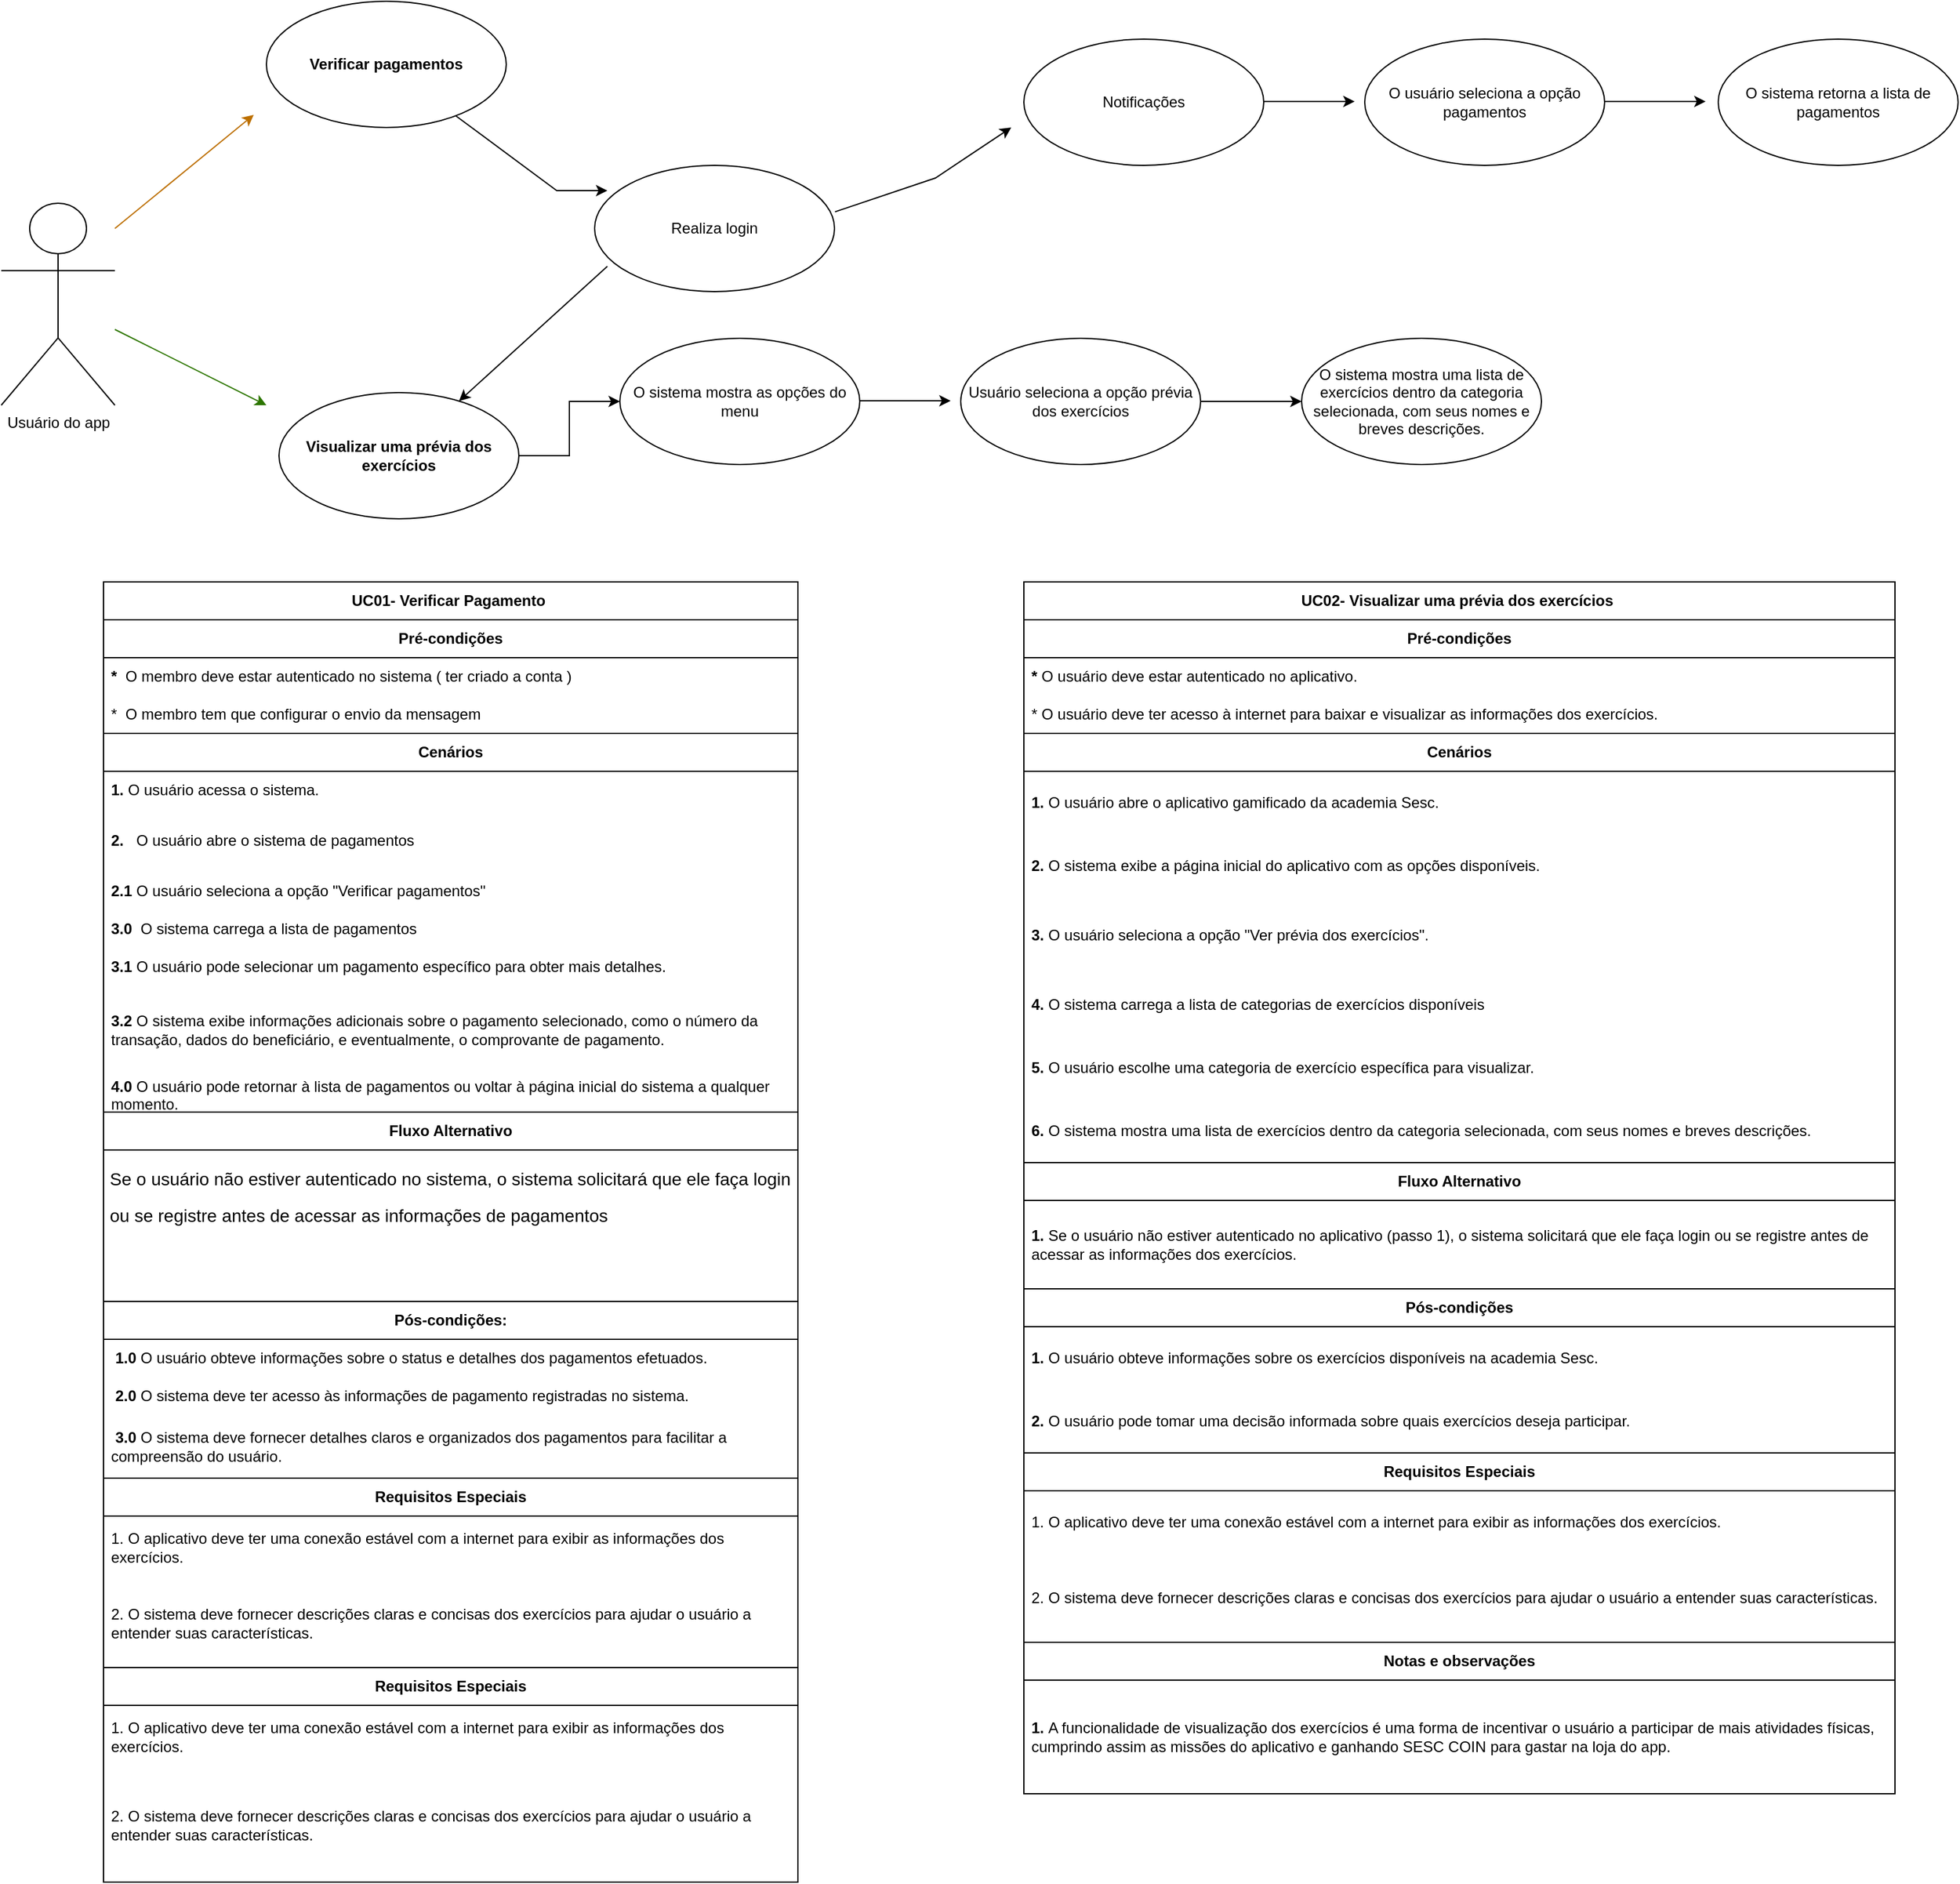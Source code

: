 <mxfile version="21.6.6" type="github">
  <diagram name="Page-1" id="e7e014a7-5840-1c2e-5031-d8a46d1fe8dd">
    <mxGraphModel dx="2100" dy="1894" grid="1" gridSize="10" guides="1" tooltips="1" connect="1" arrows="1" fold="1" page="1" pageScale="1" pageWidth="1169" pageHeight="826" background="none" math="0" shadow="0">
      <root>
        <mxCell id="0" />
        <mxCell id="1" parent="0" />
        <mxCell id="9mMzv8kGYhpnHZXloyjv-41" value="Usuário do app" style="shape=umlActor;verticalLabelPosition=bottom;verticalAlign=top;html=1;outlineConnect=0;" vertex="1" parent="1">
          <mxGeometry x="20" y="-620" width="90" height="160" as="geometry" />
        </mxCell>
        <mxCell id="9mMzv8kGYhpnHZXloyjv-53" value="&lt;b&gt;Verificar pagamentos&lt;/b&gt;" style="ellipse;whiteSpace=wrap;html=1;" vertex="1" parent="1">
          <mxGeometry x="230" y="-780" width="190" height="100" as="geometry" />
        </mxCell>
        <mxCell id="9mMzv8kGYhpnHZXloyjv-150" value="Realiza login" style="ellipse;whiteSpace=wrap;html=1;" vertex="1" parent="1">
          <mxGeometry x="490" y="-650" width="190" height="100" as="geometry" />
        </mxCell>
        <mxCell id="9mMzv8kGYhpnHZXloyjv-188" value="" style="edgeStyle=orthogonalEdgeStyle;rounded=0;orthogonalLoop=1;jettySize=auto;html=1;" edge="1" parent="1" source="9mMzv8kGYhpnHZXloyjv-176" target="9mMzv8kGYhpnHZXloyjv-179">
          <mxGeometry relative="1" as="geometry" />
        </mxCell>
        <mxCell id="9mMzv8kGYhpnHZXloyjv-190" value="" style="edgeStyle=orthogonalEdgeStyle;rounded=0;orthogonalLoop=1;jettySize=auto;html=1;" edge="1" parent="1">
          <mxGeometry relative="1" as="geometry">
            <mxPoint x="1290" y="-700.63" as="sourcePoint" />
            <mxPoint x="1370" y="-700.63" as="targetPoint" />
          </mxGeometry>
        </mxCell>
        <mxCell id="9mMzv8kGYhpnHZXloyjv-176" value="Usuário seleciona a opção prévia dos exercícios" style="ellipse;whiteSpace=wrap;html=1;" vertex="1" parent="1">
          <mxGeometry x="780" y="-513" width="190" height="100" as="geometry" />
        </mxCell>
        <mxCell id="9mMzv8kGYhpnHZXloyjv-179" value="O sistema mostra uma lista de exercícios dentro da categoria selecionada, com seus nomes e breves descrições." style="ellipse;whiteSpace=wrap;html=1;" vertex="1" parent="1">
          <mxGeometry x="1050" y="-513" width="190" height="100" as="geometry" />
        </mxCell>
        <mxCell id="9mMzv8kGYhpnHZXloyjv-174" value="O sistema mostra as opções do menu" style="ellipse;whiteSpace=wrap;html=1;" vertex="1" parent="1">
          <mxGeometry x="510" y="-513" width="190" height="100" as="geometry" />
        </mxCell>
        <mxCell id="9mMzv8kGYhpnHZXloyjv-153" value="Notificações" style="ellipse;whiteSpace=wrap;html=1;" vertex="1" parent="1">
          <mxGeometry x="830" y="-750" width="190" height="100" as="geometry" />
        </mxCell>
        <mxCell id="9mMzv8kGYhpnHZXloyjv-186" value="O usuário seleciona a opção pagamentos" style="ellipse;whiteSpace=wrap;html=1;" vertex="1" parent="1">
          <mxGeometry x="1100" y="-750" width="190" height="100" as="geometry" />
        </mxCell>
        <mxCell id="9mMzv8kGYhpnHZXloyjv-187" value="O sistema retorna a lista de pagamentos" style="ellipse;whiteSpace=wrap;html=1;" vertex="1" parent="1">
          <mxGeometry x="1380" y="-750" width="190" height="100" as="geometry" />
        </mxCell>
        <mxCell id="9mMzv8kGYhpnHZXloyjv-77" value="&lt;b&gt;UC02- Visualizar uma prévia dos exercícios&amp;nbsp;&lt;/b&gt;" style="swimlane;fontStyle=0;childLayout=stackLayout;horizontal=1;startSize=30;horizontalStack=0;resizeParent=1;resizeParentMax=0;resizeLast=0;collapsible=1;marginBottom=0;whiteSpace=wrap;html=1;" vertex="1" parent="1">
          <mxGeometry x="830" y="-320" width="690" height="960" as="geometry">
            <mxRectangle x="350" y="-340" width="60" height="30" as="alternateBounds" />
          </mxGeometry>
        </mxCell>
        <mxCell id="9mMzv8kGYhpnHZXloyjv-103" value="&lt;b&gt;Pré-condições&lt;/b&gt;" style="swimlane;fontStyle=0;childLayout=stackLayout;horizontal=1;startSize=30;horizontalStack=0;resizeParent=1;resizeParentMax=0;resizeLast=0;collapsible=1;marginBottom=0;whiteSpace=wrap;html=1;align=center;" vertex="1" parent="9mMzv8kGYhpnHZXloyjv-77">
          <mxGeometry y="30" width="690" height="930" as="geometry">
            <mxRectangle y="30" width="340" height="30" as="alternateBounds" />
          </mxGeometry>
        </mxCell>
        <mxCell id="9mMzv8kGYhpnHZXloyjv-104" value="&lt;b&gt;*&amp;nbsp;&lt;/b&gt;O usuário deve estar autenticado no aplicativo." style="text;strokeColor=none;fillColor=none;align=left;verticalAlign=middle;spacingLeft=4;spacingRight=4;overflow=hidden;points=[[0,0.5],[1,0.5]];portConstraint=eastwest;rotatable=0;whiteSpace=wrap;html=1;" vertex="1" parent="9mMzv8kGYhpnHZXloyjv-103">
          <mxGeometry y="30" width="690" height="30" as="geometry" />
        </mxCell>
        <mxCell id="9mMzv8kGYhpnHZXloyjv-105" value="*&amp;nbsp;O usuário deve ter acesso à internet para baixar e visualizar as informações dos exercícios." style="text;strokeColor=none;fillColor=none;align=left;verticalAlign=middle;spacingLeft=4;spacingRight=4;overflow=hidden;points=[[0,0.5],[1,0.5]];portConstraint=eastwest;rotatable=0;whiteSpace=wrap;html=1;" vertex="1" parent="9mMzv8kGYhpnHZXloyjv-103">
          <mxGeometry y="60" width="690" height="30" as="geometry" />
        </mxCell>
        <mxCell id="9mMzv8kGYhpnHZXloyjv-113" value="&lt;b style=&quot;border-color: var(--border-color); text-align: left;&quot;&gt;Cenários&lt;/b&gt;" style="swimlane;fontStyle=0;childLayout=stackLayout;horizontal=1;startSize=30;horizontalStack=0;resizeParent=1;resizeParentMax=0;resizeLast=0;collapsible=1;marginBottom=0;whiteSpace=wrap;html=1;" vertex="1" parent="9mMzv8kGYhpnHZXloyjv-103">
          <mxGeometry y="90" width="690" height="840" as="geometry">
            <mxRectangle y="120" width="340" height="30" as="alternateBounds" />
          </mxGeometry>
        </mxCell>
        <mxCell id="9mMzv8kGYhpnHZXloyjv-114" value="&lt;b&gt;1.&amp;nbsp;&lt;/b&gt;O usuário abre o aplicativo gamificado da academia Sesc." style="text;strokeColor=none;fillColor=none;align=left;verticalAlign=middle;spacingLeft=4;spacingRight=4;overflow=hidden;points=[[0,0.5],[1,0.5]];portConstraint=eastwest;rotatable=0;whiteSpace=wrap;html=1;" vertex="1" parent="9mMzv8kGYhpnHZXloyjv-113">
          <mxGeometry y="30" width="690" height="50" as="geometry" />
        </mxCell>
        <mxCell id="9mMzv8kGYhpnHZXloyjv-115" value="&lt;b&gt;2. &lt;/b&gt;O sistema exibe a página inicial do aplicativo com as opções disponíveis." style="text;strokeColor=none;fillColor=none;align=left;verticalAlign=middle;spacingLeft=4;spacingRight=4;overflow=hidden;points=[[0,0.5],[1,0.5]];portConstraint=eastwest;rotatable=0;whiteSpace=wrap;html=1;" vertex="1" parent="9mMzv8kGYhpnHZXloyjv-113">
          <mxGeometry y="80" width="690" height="50" as="geometry" />
        </mxCell>
        <mxCell id="9mMzv8kGYhpnHZXloyjv-116" value="&lt;b&gt;3.&lt;/b&gt; O usuário seleciona a opção &quot;Ver prévia dos exercícios&quot;." style="text;strokeColor=none;fillColor=none;align=left;verticalAlign=middle;spacingLeft=4;spacingRight=4;overflow=hidden;points=[[0,0.5],[1,0.5]];portConstraint=eastwest;rotatable=0;whiteSpace=wrap;html=1;" vertex="1" parent="9mMzv8kGYhpnHZXloyjv-113">
          <mxGeometry y="130" width="690" height="60" as="geometry" />
        </mxCell>
        <mxCell id="9mMzv8kGYhpnHZXloyjv-156" value="&lt;b&gt;4.&lt;/b&gt; O sistema carrega a lista de categorias de exercícios disponíveis" style="text;strokeColor=none;fillColor=none;align=left;verticalAlign=middle;spacingLeft=4;spacingRight=4;overflow=hidden;points=[[0,0.5],[1,0.5]];portConstraint=eastwest;rotatable=0;whiteSpace=wrap;html=1;" vertex="1" parent="9mMzv8kGYhpnHZXloyjv-113">
          <mxGeometry y="190" width="690" height="50" as="geometry" />
        </mxCell>
        <mxCell id="9mMzv8kGYhpnHZXloyjv-157" value="&lt;b&gt;5.&amp;nbsp;&lt;/b&gt;O usuário escolhe uma categoria de exercício específica para visualizar." style="text;strokeColor=none;fillColor=none;align=left;verticalAlign=middle;spacingLeft=4;spacingRight=4;overflow=hidden;points=[[0,0.5],[1,0.5]];portConstraint=eastwest;rotatable=0;whiteSpace=wrap;html=1;" vertex="1" parent="9mMzv8kGYhpnHZXloyjv-113">
          <mxGeometry y="240" width="690" height="50" as="geometry" />
        </mxCell>
        <mxCell id="9mMzv8kGYhpnHZXloyjv-158" value="&lt;b&gt;6. &lt;/b&gt;O sistema mostra uma lista de exercícios dentro da categoria selecionada, com seus nomes e breves descrições." style="text;strokeColor=none;fillColor=none;align=left;verticalAlign=middle;spacingLeft=4;spacingRight=4;overflow=hidden;points=[[0,0.5],[1,0.5]];portConstraint=eastwest;rotatable=0;whiteSpace=wrap;html=1;" vertex="1" parent="9mMzv8kGYhpnHZXloyjv-113">
          <mxGeometry y="290" width="690" height="50" as="geometry" />
        </mxCell>
        <mxCell id="9mMzv8kGYhpnHZXloyjv-159" value="&lt;b&gt;Fluxo Alternativo&lt;/b&gt;" style="swimlane;fontStyle=0;childLayout=stackLayout;horizontal=1;startSize=30;horizontalStack=0;resizeParent=1;resizeParentMax=0;resizeLast=0;collapsible=1;marginBottom=0;whiteSpace=wrap;html=1;" vertex="1" parent="9mMzv8kGYhpnHZXloyjv-113">
          <mxGeometry y="340" width="690" height="500" as="geometry" />
        </mxCell>
        <mxCell id="9mMzv8kGYhpnHZXloyjv-160" value="&lt;b&gt;1.&lt;/b&gt; Se o usuário não estiver autenticado no aplicativo (passo 1), o sistema solicitará que ele faça login ou se registre antes de acessar as informações dos exercícios." style="text;strokeColor=none;fillColor=none;align=left;verticalAlign=middle;spacingLeft=4;spacingRight=4;overflow=hidden;points=[[0,0.5],[1,0.5]];portConstraint=eastwest;rotatable=0;whiteSpace=wrap;html=1;" vertex="1" parent="9mMzv8kGYhpnHZXloyjv-159">
          <mxGeometry y="30" width="690" height="70" as="geometry" />
        </mxCell>
        <mxCell id="9mMzv8kGYhpnHZXloyjv-163" value="&lt;b&gt;Pós-condições&lt;/b&gt;" style="swimlane;fontStyle=0;childLayout=stackLayout;horizontal=1;startSize=30;horizontalStack=0;resizeParent=1;resizeParentMax=0;resizeLast=0;collapsible=1;marginBottom=0;whiteSpace=wrap;html=1;" vertex="1" parent="9mMzv8kGYhpnHZXloyjv-159">
          <mxGeometry y="100" width="690" height="400" as="geometry" />
        </mxCell>
        <mxCell id="9mMzv8kGYhpnHZXloyjv-164" value="&lt;b&gt;1.&lt;/b&gt; O usuário obteve informações sobre os exercícios disponíveis na academia Sesc." style="text;strokeColor=none;fillColor=none;align=left;verticalAlign=middle;spacingLeft=4;spacingRight=4;overflow=hidden;points=[[0,0.5],[1,0.5]];portConstraint=eastwest;rotatable=0;whiteSpace=wrap;html=1;fontStyle=0" vertex="1" parent="9mMzv8kGYhpnHZXloyjv-163">
          <mxGeometry y="30" width="690" height="50" as="geometry" />
        </mxCell>
        <mxCell id="9mMzv8kGYhpnHZXloyjv-165" value="&lt;b&gt;2. &lt;/b&gt;O usuário pode tomar uma decisão informada sobre quais exercícios deseja participar." style="text;strokeColor=none;fillColor=none;align=left;verticalAlign=middle;spacingLeft=4;spacingRight=4;overflow=hidden;points=[[0,0.5],[1,0.5]];portConstraint=eastwest;rotatable=0;whiteSpace=wrap;html=1;" vertex="1" parent="9mMzv8kGYhpnHZXloyjv-163">
          <mxGeometry y="80" width="690" height="50" as="geometry" />
        </mxCell>
        <mxCell id="9mMzv8kGYhpnHZXloyjv-167" value="&lt;b&gt;Requisitos Especiais&lt;/b&gt;" style="swimlane;fontStyle=0;childLayout=stackLayout;horizontal=1;startSize=30;horizontalStack=0;resizeParent=1;resizeParentMax=0;resizeLast=0;collapsible=1;marginBottom=0;whiteSpace=wrap;html=1;" vertex="1" parent="9mMzv8kGYhpnHZXloyjv-163">
          <mxGeometry y="130" width="690" height="270" as="geometry" />
        </mxCell>
        <mxCell id="9mMzv8kGYhpnHZXloyjv-168" value="1.&amp;nbsp;O aplicativo deve ter uma conexão estável com a internet para exibir as informações dos exercícios." style="text;strokeColor=none;fillColor=none;align=left;verticalAlign=middle;spacingLeft=4;spacingRight=4;overflow=hidden;points=[[0,0.5],[1,0.5]];portConstraint=eastwest;rotatable=0;whiteSpace=wrap;html=1;" vertex="1" parent="9mMzv8kGYhpnHZXloyjv-167">
          <mxGeometry y="30" width="690" height="50" as="geometry" />
        </mxCell>
        <mxCell id="9mMzv8kGYhpnHZXloyjv-169" value="2.&amp;nbsp;O sistema deve fornecer descrições claras e concisas dos exercícios para ajudar o usuário a entender suas características." style="text;strokeColor=none;fillColor=none;align=left;verticalAlign=middle;spacingLeft=4;spacingRight=4;overflow=hidden;points=[[0,0.5],[1,0.5]];portConstraint=eastwest;rotatable=0;whiteSpace=wrap;html=1;" vertex="1" parent="9mMzv8kGYhpnHZXloyjv-167">
          <mxGeometry y="80" width="690" height="70" as="geometry" />
        </mxCell>
        <mxCell id="9mMzv8kGYhpnHZXloyjv-182" value="&lt;b&gt;Notas e observações&lt;/b&gt;" style="swimlane;fontStyle=0;childLayout=stackLayout;horizontal=1;startSize=30;horizontalStack=0;resizeParent=1;resizeParentMax=0;resizeLast=0;collapsible=1;marginBottom=0;whiteSpace=wrap;html=1;" vertex="1" parent="9mMzv8kGYhpnHZXloyjv-167">
          <mxGeometry y="150" width="690" height="120" as="geometry" />
        </mxCell>
        <mxCell id="9mMzv8kGYhpnHZXloyjv-183" value="&lt;b&gt;1.&lt;/b&gt;&amp;nbsp;A funcionalidade de visualização dos exercícios é uma forma de incentivar o usuário a participar de mais atividades físicas, cumprindo assim as missões do aplicativo e ganhando SESC COIN para gastar na loja do app." style="text;strokeColor=none;fillColor=none;align=left;verticalAlign=middle;spacingLeft=4;spacingRight=4;overflow=hidden;points=[[0,0.5],[1,0.5]];portConstraint=eastwest;rotatable=0;whiteSpace=wrap;html=1;" vertex="1" parent="9mMzv8kGYhpnHZXloyjv-182">
          <mxGeometry y="30" width="690" height="90" as="geometry" />
        </mxCell>
        <mxCell id="9mMzv8kGYhpnHZXloyjv-87" value="" style="endArrow=classic;html=1;rounded=0;fillColor=#60a917;strokeColor=#2D7600;" edge="1" parent="1">
          <mxGeometry width="50" height="50" relative="1" as="geometry">
            <mxPoint x="110" y="-520" as="sourcePoint" />
            <mxPoint x="230" y="-460" as="targetPoint" />
          </mxGeometry>
        </mxCell>
        <mxCell id="9mMzv8kGYhpnHZXloyjv-88" value="" style="endArrow=classic;html=1;rounded=0;fillColor=#f0a30a;strokeColor=#BD7000;" edge="1" parent="1">
          <mxGeometry width="50" height="50" relative="1" as="geometry">
            <mxPoint x="110" y="-600" as="sourcePoint" />
            <mxPoint x="220" y="-690" as="targetPoint" />
            <Array as="points" />
          </mxGeometry>
        </mxCell>
        <mxCell id="9mMzv8kGYhpnHZXloyjv-123" value="&lt;b&gt;UC01- Verificar Pagamento&amp;nbsp;&lt;/b&gt;" style="swimlane;fontStyle=0;childLayout=stackLayout;horizontal=1;startSize=30;horizontalStack=0;resizeParent=1;resizeParentMax=0;resizeLast=0;collapsible=1;marginBottom=0;whiteSpace=wrap;html=1;" vertex="1" parent="1">
          <mxGeometry x="101" y="-320" width="550" height="1030" as="geometry">
            <mxRectangle x="350" y="-340" width="60" height="30" as="alternateBounds" />
          </mxGeometry>
        </mxCell>
        <mxCell id="9mMzv8kGYhpnHZXloyjv-124" value="&lt;b style=&quot;border-color: var(--border-color);&quot;&gt;Pré-condições&lt;/b&gt;" style="swimlane;fontStyle=0;childLayout=stackLayout;horizontal=1;startSize=30;horizontalStack=0;resizeParent=1;resizeParentMax=0;resizeLast=0;collapsible=1;marginBottom=0;whiteSpace=wrap;html=1;align=center;" vertex="1" parent="9mMzv8kGYhpnHZXloyjv-123">
          <mxGeometry y="30" width="550" height="1000" as="geometry">
            <mxRectangle y="30" width="340" height="30" as="alternateBounds" />
          </mxGeometry>
        </mxCell>
        <mxCell id="9mMzv8kGYhpnHZXloyjv-125" value="&lt;b&gt;*&amp;nbsp; &lt;/b&gt;O membro deve estar autenticado no sistema ( ter criado a conta )" style="text;strokeColor=none;fillColor=none;align=left;verticalAlign=middle;spacingLeft=4;spacingRight=4;overflow=hidden;points=[[0,0.5],[1,0.5]];portConstraint=eastwest;rotatable=0;whiteSpace=wrap;html=1;" vertex="1" parent="9mMzv8kGYhpnHZXloyjv-124">
          <mxGeometry y="30" width="550" height="30" as="geometry" />
        </mxCell>
        <mxCell id="9mMzv8kGYhpnHZXloyjv-126" value="*&amp;nbsp; O membro tem que configurar o envio da mensagem" style="text;strokeColor=none;fillColor=none;align=left;verticalAlign=middle;spacingLeft=4;spacingRight=4;overflow=hidden;points=[[0,0.5],[1,0.5]];portConstraint=eastwest;rotatable=0;whiteSpace=wrap;html=1;" vertex="1" parent="9mMzv8kGYhpnHZXloyjv-124">
          <mxGeometry y="60" width="550" height="30" as="geometry" />
        </mxCell>
        <mxCell id="9mMzv8kGYhpnHZXloyjv-128" value="&lt;b style=&quot;border-color: var(--border-color); text-align: left;&quot;&gt;Cenários&lt;/b&gt;" style="swimlane;fontStyle=0;childLayout=stackLayout;horizontal=1;startSize=30;horizontalStack=0;resizeParent=1;resizeParentMax=0;resizeLast=0;collapsible=1;marginBottom=0;whiteSpace=wrap;html=1;" vertex="1" parent="9mMzv8kGYhpnHZXloyjv-124">
          <mxGeometry y="90" width="550" height="910" as="geometry">
            <mxRectangle y="90" width="340" height="30" as="alternateBounds" />
          </mxGeometry>
        </mxCell>
        <mxCell id="9mMzv8kGYhpnHZXloyjv-132" value="&lt;b&gt;1.&amp;nbsp;&lt;/b&gt;O usuário acessa o sistema." style="text;strokeColor=none;fillColor=none;align=left;verticalAlign=middle;spacingLeft=4;spacingRight=4;overflow=hidden;points=[[0,0.5],[1,0.5]];portConstraint=eastwest;rotatable=0;whiteSpace=wrap;html=1;" vertex="1" parent="9mMzv8kGYhpnHZXloyjv-128">
          <mxGeometry y="30" width="550" height="30" as="geometry" />
        </mxCell>
        <mxCell id="9mMzv8kGYhpnHZXloyjv-133" value="&lt;b&gt;2.&lt;/b&gt;&amp;nbsp; &amp;nbsp;O usuário abre o sistema de pagamentos" style="text;strokeColor=none;fillColor=none;align=left;verticalAlign=middle;spacingLeft=4;spacingRight=4;overflow=hidden;points=[[0,0.5],[1,0.5]];portConstraint=eastwest;rotatable=0;whiteSpace=wrap;html=1;" vertex="1" parent="9mMzv8kGYhpnHZXloyjv-128">
          <mxGeometry y="60" width="550" height="50" as="geometry" />
        </mxCell>
        <mxCell id="9mMzv8kGYhpnHZXloyjv-134" value="&lt;b&gt;2.1 &lt;/b&gt;O usuário seleciona a opção &quot;Verificar pagamentos&quot;" style="text;strokeColor=none;fillColor=none;align=left;verticalAlign=middle;spacingLeft=4;spacingRight=4;overflow=hidden;points=[[0,0.5],[1,0.5]];portConstraint=eastwest;rotatable=0;whiteSpace=wrap;html=1;" vertex="1" parent="9mMzv8kGYhpnHZXloyjv-128">
          <mxGeometry y="110" width="550" height="30" as="geometry" />
        </mxCell>
        <mxCell id="9mMzv8kGYhpnHZXloyjv-135" value="&lt;b&gt;3.0&amp;nbsp;&lt;/b&gt;&amp;nbsp;O sistema carrega a lista de pagamentos&amp;nbsp;" style="text;strokeColor=none;fillColor=none;align=left;verticalAlign=middle;spacingLeft=4;spacingRight=4;overflow=hidden;points=[[0,0.5],[1,0.5]];portConstraint=eastwest;rotatable=0;whiteSpace=wrap;html=1;" vertex="1" parent="9mMzv8kGYhpnHZXloyjv-128">
          <mxGeometry y="140" width="550" height="30" as="geometry" />
        </mxCell>
        <mxCell id="sss8GWliLJ7mmrdNZSMS-16" value="&lt;b&gt;3.1&amp;nbsp;&lt;/b&gt;O usuário pode selecionar um pagamento específico para obter mais detalhes." style="text;strokeColor=none;fillColor=none;align=left;verticalAlign=middle;spacingLeft=4;spacingRight=4;overflow=hidden;points=[[0,0.5],[1,0.5]];portConstraint=eastwest;rotatable=0;whiteSpace=wrap;html=1;" vertex="1" parent="9mMzv8kGYhpnHZXloyjv-128">
          <mxGeometry y="170" width="550" height="30" as="geometry" />
        </mxCell>
        <mxCell id="sss8GWliLJ7mmrdNZSMS-20" value="&lt;b&gt;3.2&lt;/b&gt;&amp;nbsp;O sistema exibe informações adicionais sobre o pagamento selecionado, como o número da transação, dados do beneficiário, e eventualmente, o comprovante de pagamento." style="text;strokeColor=none;fillColor=none;align=left;verticalAlign=middle;spacingLeft=4;spacingRight=4;overflow=hidden;points=[[0,0.5],[1,0.5]];portConstraint=eastwest;rotatable=0;whiteSpace=wrap;html=1;" vertex="1" parent="9mMzv8kGYhpnHZXloyjv-128">
          <mxGeometry y="200" width="550" height="70" as="geometry" />
        </mxCell>
        <mxCell id="sss8GWliLJ7mmrdNZSMS-17" value="&lt;b&gt;4.0&amp;nbsp;&lt;/b&gt;O usuário pode retornar à lista de pagamentos ou voltar à página inicial do sistema a qualquer momento." style="text;strokeColor=none;fillColor=none;align=left;verticalAlign=middle;spacingLeft=4;spacingRight=4;overflow=hidden;points=[[0,0.5],[1,0.5]];portConstraint=eastwest;rotatable=0;whiteSpace=wrap;html=1;" vertex="1" parent="9mMzv8kGYhpnHZXloyjv-128">
          <mxGeometry y="270" width="550" height="30" as="geometry" />
        </mxCell>
        <mxCell id="sss8GWliLJ7mmrdNZSMS-29" value="&lt;b&gt;Fluxo Alternativo&lt;/b&gt;" style="swimlane;fontStyle=0;childLayout=stackLayout;horizontal=1;startSize=30;horizontalStack=0;resizeParent=1;resizeParentMax=0;resizeLast=0;collapsible=1;marginBottom=0;whiteSpace=wrap;html=1;" vertex="1" parent="9mMzv8kGYhpnHZXloyjv-128">
          <mxGeometry y="300" width="550" height="610" as="geometry" />
        </mxCell>
        <mxCell id="sss8GWliLJ7mmrdNZSMS-39" value="&lt;h1&gt;&lt;span style=&quot;font-weight: normal;&quot;&gt;&lt;font style=&quot;font-size: 14px;&quot;&gt;Se o usuário não estiver autenticado no sistema, o sistema solicitará que ele faça login ou se registre antes de acessar as informações de pagamentos&lt;/font&gt;&lt;/span&gt;&lt;br&gt;&lt;/h1&gt;" style="text;html=1;strokeColor=none;fillColor=none;spacing=5;spacingTop=-20;whiteSpace=wrap;overflow=hidden;rounded=0;" vertex="1" parent="sss8GWliLJ7mmrdNZSMS-29">
          <mxGeometry y="30" width="550" height="120" as="geometry" />
        </mxCell>
        <mxCell id="sss8GWliLJ7mmrdNZSMS-33" value="&lt;b&gt;Pós-condições:&lt;/b&gt;" style="swimlane;fontStyle=0;childLayout=stackLayout;horizontal=1;startSize=30;horizontalStack=0;resizeParent=1;resizeParentMax=0;resizeLast=0;collapsible=1;marginBottom=0;whiteSpace=wrap;html=1;" vertex="1" parent="sss8GWliLJ7mmrdNZSMS-29">
          <mxGeometry y="150" width="550" height="460" as="geometry" />
        </mxCell>
        <mxCell id="sss8GWliLJ7mmrdNZSMS-34" value="&amp;nbsp;&lt;b&gt;1.0 &lt;/b&gt;O usuário obteve informações sobre o status e detalhes dos pagamentos efetuados." style="text;strokeColor=none;fillColor=none;align=left;verticalAlign=middle;spacingLeft=4;spacingRight=4;overflow=hidden;points=[[0,0.5],[1,0.5]];portConstraint=eastwest;rotatable=0;whiteSpace=wrap;html=1;" vertex="1" parent="sss8GWliLJ7mmrdNZSMS-33">
          <mxGeometry y="30" width="550" height="30" as="geometry" />
        </mxCell>
        <mxCell id="sss8GWliLJ7mmrdNZSMS-35" value="&amp;nbsp;&lt;b&gt;2.0 &lt;/b&gt;O sistema deve ter acesso às informações de pagamento registradas no sistema." style="text;strokeColor=none;fillColor=none;align=left;verticalAlign=middle;spacingLeft=4;spacingRight=4;overflow=hidden;points=[[0,0.5],[1,0.5]];portConstraint=eastwest;rotatable=0;whiteSpace=wrap;html=1;" vertex="1" parent="sss8GWliLJ7mmrdNZSMS-33">
          <mxGeometry y="60" width="550" height="30" as="geometry" />
        </mxCell>
        <mxCell id="sss8GWliLJ7mmrdNZSMS-36" value="&amp;nbsp;&lt;b&gt;3.0 &lt;/b&gt;O sistema deve fornecer detalhes claros e organizados dos pagamentos para facilitar a compreensão do usuário." style="text;strokeColor=none;fillColor=none;align=left;verticalAlign=middle;spacingLeft=4;spacingRight=4;overflow=hidden;points=[[0,0.5],[1,0.5]];portConstraint=eastwest;rotatable=0;whiteSpace=wrap;html=1;" vertex="1" parent="sss8GWliLJ7mmrdNZSMS-33">
          <mxGeometry y="90" width="550" height="50" as="geometry" />
        </mxCell>
        <mxCell id="sss8GWliLJ7mmrdNZSMS-40" value="&lt;b&gt;Requisitos Especiais&lt;/b&gt;" style="swimlane;fontStyle=0;childLayout=stackLayout;horizontal=1;startSize=30;horizontalStack=0;resizeParent=1;resizeParentMax=0;resizeLast=0;collapsible=1;marginBottom=0;whiteSpace=wrap;html=1;" vertex="1" parent="sss8GWliLJ7mmrdNZSMS-33">
          <mxGeometry y="140" width="550" height="320" as="geometry" />
        </mxCell>
        <mxCell id="sss8GWliLJ7mmrdNZSMS-41" value="1.&amp;nbsp;O aplicativo deve ter uma conexão estável com a internet para exibir as informações dos exercícios." style="text;strokeColor=none;fillColor=none;align=left;verticalAlign=middle;spacingLeft=4;spacingRight=4;overflow=hidden;points=[[0,0.5],[1,0.5]];portConstraint=eastwest;rotatable=0;whiteSpace=wrap;html=1;" vertex="1" parent="sss8GWliLJ7mmrdNZSMS-40">
          <mxGeometry y="30" width="550" height="50" as="geometry" />
        </mxCell>
        <mxCell id="sss8GWliLJ7mmrdNZSMS-42" value="2.&amp;nbsp;O sistema deve fornecer descrições claras e concisas dos exercícios para ajudar o usuário a entender suas características." style="text;strokeColor=none;fillColor=none;align=left;verticalAlign=middle;spacingLeft=4;spacingRight=4;overflow=hidden;points=[[0,0.5],[1,0.5]];portConstraint=eastwest;rotatable=0;whiteSpace=wrap;html=1;" vertex="1" parent="sss8GWliLJ7mmrdNZSMS-40">
          <mxGeometry y="80" width="550" height="70" as="geometry" />
        </mxCell>
        <mxCell id="sss8GWliLJ7mmrdNZSMS-43" style="edgeStyle=orthogonalEdgeStyle;rounded=0;orthogonalLoop=1;jettySize=auto;html=1;exitX=1;exitY=0.5;exitDx=0;exitDy=0;" edge="1" parent="sss8GWliLJ7mmrdNZSMS-40" source="sss8GWliLJ7mmrdNZSMS-41" target="sss8GWliLJ7mmrdNZSMS-41">
          <mxGeometry relative="1" as="geometry" />
        </mxCell>
        <mxCell id="sss8GWliLJ7mmrdNZSMS-44" value="&lt;b&gt;Requisitos Especiais&lt;/b&gt;" style="swimlane;fontStyle=0;childLayout=stackLayout;horizontal=1;startSize=30;horizontalStack=0;resizeParent=1;resizeParentMax=0;resizeLast=0;collapsible=1;marginBottom=0;whiteSpace=wrap;html=1;" vertex="1" parent="sss8GWliLJ7mmrdNZSMS-40">
          <mxGeometry y="150" width="550" height="170" as="geometry" />
        </mxCell>
        <mxCell id="sss8GWliLJ7mmrdNZSMS-45" value="1.&amp;nbsp;O aplicativo deve ter uma conexão estável com a internet para exibir as informações dos exercícios." style="text;strokeColor=none;fillColor=none;align=left;verticalAlign=middle;spacingLeft=4;spacingRight=4;overflow=hidden;points=[[0,0.5],[1,0.5]];portConstraint=eastwest;rotatable=0;whiteSpace=wrap;html=1;" vertex="1" parent="sss8GWliLJ7mmrdNZSMS-44">
          <mxGeometry y="30" width="550" height="50" as="geometry" />
        </mxCell>
        <mxCell id="sss8GWliLJ7mmrdNZSMS-46" value="2.&amp;nbsp;O sistema deve fornecer descrições claras e concisas dos exercícios para ajudar o usuário a entender suas características." style="text;strokeColor=none;fillColor=none;align=left;verticalAlign=middle;spacingLeft=4;spacingRight=4;overflow=hidden;points=[[0,0.5],[1,0.5]];portConstraint=eastwest;rotatable=0;whiteSpace=wrap;html=1;" vertex="1" parent="sss8GWliLJ7mmrdNZSMS-44">
          <mxGeometry y="80" width="550" height="90" as="geometry" />
        </mxCell>
        <mxCell id="9mMzv8kGYhpnHZXloyjv-148" value="" style="endArrow=classic;html=1;rounded=0;entryX=0.053;entryY=0.2;entryDx=0;entryDy=0;entryPerimeter=0;" edge="1" parent="1" source="9mMzv8kGYhpnHZXloyjv-53" target="9mMzv8kGYhpnHZXloyjv-150">
          <mxGeometry width="50" height="50" relative="1" as="geometry">
            <mxPoint x="430" y="-640.5" as="sourcePoint" />
            <mxPoint x="490" y="-600" as="targetPoint" />
            <Array as="points">
              <mxPoint x="460" y="-630" />
            </Array>
          </mxGeometry>
        </mxCell>
        <mxCell id="9mMzv8kGYhpnHZXloyjv-154" value="" style="endArrow=classic;html=1;rounded=0;exitX=1.002;exitY=0.368;exitDx=0;exitDy=0;exitPerimeter=0;" edge="1" parent="1" source="9mMzv8kGYhpnHZXloyjv-150">
          <mxGeometry width="50" height="50" relative="1" as="geometry">
            <mxPoint x="700" y="-610" as="sourcePoint" />
            <mxPoint x="820" y="-680" as="targetPoint" />
            <Array as="points">
              <mxPoint x="760" y="-640" />
            </Array>
          </mxGeometry>
        </mxCell>
        <mxCell id="9mMzv8kGYhpnHZXloyjv-177" value="" style="edgeStyle=orthogonalEdgeStyle;rounded=0;orthogonalLoop=1;jettySize=auto;html=1;" edge="1" parent="1" source="9mMzv8kGYhpnHZXloyjv-155" target="9mMzv8kGYhpnHZXloyjv-174">
          <mxGeometry relative="1" as="geometry" />
        </mxCell>
        <mxCell id="9mMzv8kGYhpnHZXloyjv-178" value="" style="edgeStyle=orthogonalEdgeStyle;rounded=0;orthogonalLoop=1;jettySize=auto;html=1;" edge="1" parent="1">
          <mxGeometry relative="1" as="geometry">
            <mxPoint x="700" y="-463.5" as="sourcePoint" />
            <mxPoint x="772" y="-463.5" as="targetPoint" />
          </mxGeometry>
        </mxCell>
        <mxCell id="9mMzv8kGYhpnHZXloyjv-189" value="" style="edgeStyle=orthogonalEdgeStyle;rounded=0;orthogonalLoop=1;jettySize=auto;html=1;" edge="1" parent="1">
          <mxGeometry relative="1" as="geometry">
            <mxPoint x="1020" y="-700.63" as="sourcePoint" />
            <mxPoint x="1092" y="-700.63" as="targetPoint" />
          </mxGeometry>
        </mxCell>
        <mxCell id="9mMzv8kGYhpnHZXloyjv-155" value="&lt;b style=&quot;border-color: var(--border-color);&quot;&gt;Visualizar uma prévia dos exercícios&lt;/b&gt;" style="ellipse;whiteSpace=wrap;html=1;" vertex="1" parent="1">
          <mxGeometry x="240" y="-470" width="190" height="100" as="geometry" />
        </mxCell>
        <mxCell id="9mMzv8kGYhpnHZXloyjv-172" value="" style="endArrow=classic;html=1;rounded=0;exitX=0.053;exitY=0.8;exitDx=0;exitDy=0;exitPerimeter=0;" edge="1" parent="1" source="9mMzv8kGYhpnHZXloyjv-150" target="9mMzv8kGYhpnHZXloyjv-155">
          <mxGeometry width="50" height="50" relative="1" as="geometry">
            <mxPoint x="510" y="-550" as="sourcePoint" />
            <mxPoint x="410" y="-520" as="targetPoint" />
          </mxGeometry>
        </mxCell>
      </root>
    </mxGraphModel>
  </diagram>
</mxfile>
